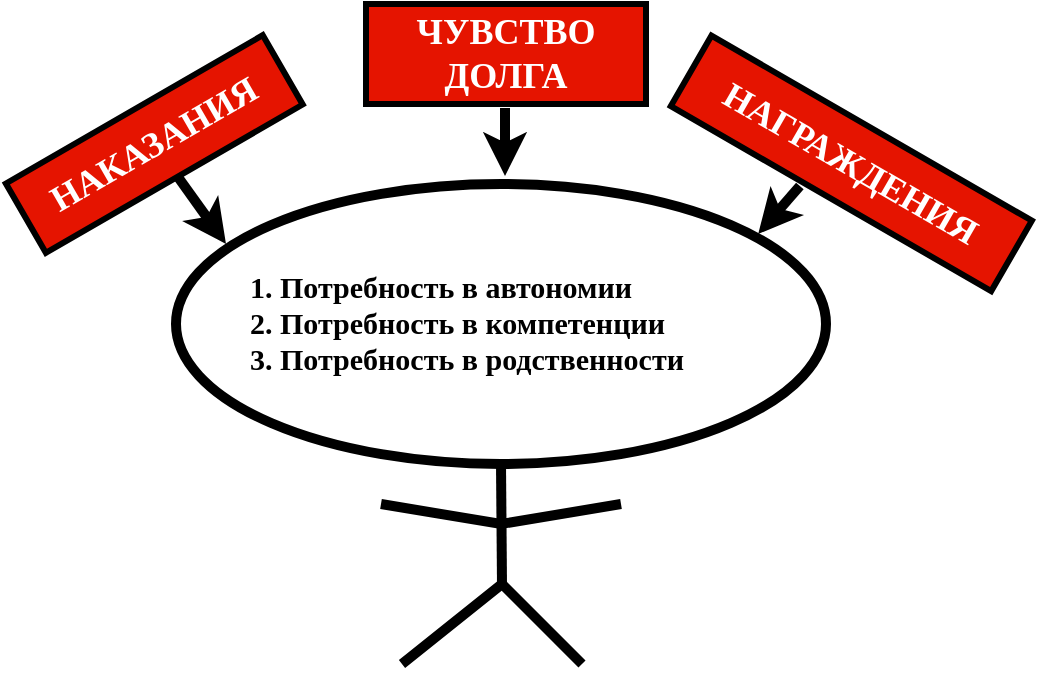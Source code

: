 <mxfile version="20.8.23" type="device"><diagram name="Страница 1" id="RPQc6x5UwKav8s2V_hFk"><mxGraphModel dx="880" dy="509" grid="1" gridSize="10" guides="1" tooltips="1" connect="1" arrows="1" fold="1" page="1" pageScale="1" pageWidth="827" pageHeight="1169" math="0" shadow="0"><root><mxCell id="0"/><mxCell id="1" parent="0"/><mxCell id="002tt2j99zDhEH5TZ6GD-1" value="" style="ellipse;whiteSpace=wrap;html=1;strokeWidth=5;" vertex="1" parent="1"><mxGeometry x="115" y="130" width="325" height="140" as="geometry"/></mxCell><mxCell id="002tt2j99zDhEH5TZ6GD-4" value="" style="endArrow=none;html=1;rounded=0;entryX=0.5;entryY=1;entryDx=0;entryDy=0;strokeWidth=5;" edge="1" parent="1" target="002tt2j99zDhEH5TZ6GD-1"><mxGeometry width="50" height="50" relative="1" as="geometry"><mxPoint x="278" y="330" as="sourcePoint"/><mxPoint x="305" y="250" as="targetPoint"/><Array as="points"/></mxGeometry></mxCell><mxCell id="002tt2j99zDhEH5TZ6GD-6" value="" style="endArrow=none;html=1;rounded=0;strokeWidth=5;" edge="1" parent="1"><mxGeometry width="50" height="50" relative="1" as="geometry"><mxPoint x="217.5" y="290" as="sourcePoint"/><mxPoint x="337.5" y="290" as="targetPoint"/><Array as="points"><mxPoint x="277.5" y="300"/></Array></mxGeometry></mxCell><mxCell id="002tt2j99zDhEH5TZ6GD-7" value="" style="endArrow=none;html=1;rounded=0;strokeWidth=5;" edge="1" parent="1"><mxGeometry width="50" height="50" relative="1" as="geometry"><mxPoint x="228" y="370" as="sourcePoint"/><mxPoint x="318" y="370" as="targetPoint"/><Array as="points"><mxPoint x="278" y="330"/></Array></mxGeometry></mxCell><mxCell id="002tt2j99zDhEH5TZ6GD-8" value="&lt;div style=&quot;font-size: 15px;&quot; align=&quot;left&quot;&gt;&lt;b&gt;&lt;font style=&quot;font-size: 15px;&quot; face=&quot;Tahoma&quot;&gt;1. Потребность в автономии&lt;/font&gt;&lt;/b&gt;&lt;/div&gt;&lt;div style=&quot;font-size: 15px;&quot; align=&quot;left&quot;&gt;&lt;b&gt;&lt;font style=&quot;font-size: 15px;&quot; face=&quot;Tahoma&quot;&gt;2. Потребность в компетенции&lt;/font&gt;&lt;/b&gt;&lt;/div&gt;&lt;div style=&quot;font-size: 15px;&quot; align=&quot;left&quot;&gt;&lt;b&gt;&lt;font style=&quot;font-size: 15px;&quot; face=&quot;Tahoma&quot;&gt;&lt;font style=&quot;font-size: 15px;&quot;&gt;3. Потребность в родственности&lt;/font&gt;&lt;br&gt;&lt;/font&gt;&lt;/b&gt;&lt;/div&gt;" style="text;html=1;strokeColor=none;fillColor=none;align=left;verticalAlign=middle;whiteSpace=wrap;rounded=0;" vertex="1" parent="1"><mxGeometry x="150" y="147.5" width="260" height="102.5" as="geometry"/></mxCell><mxCell id="002tt2j99zDhEH5TZ6GD-15" style="rounded=0;orthogonalLoop=1;jettySize=auto;html=1;strokeWidth=5;fontFamily=Tahoma;fontSize=18;startArrow=none;" edge="1" parent="1" source="002tt2j99zDhEH5TZ6GD-9"><mxGeometry relative="1" as="geometry"><mxPoint x="110" y="110" as="sourcePoint"/><mxPoint x="140" y="160" as="targetPoint"/><Array as="points"/></mxGeometry></mxCell><mxCell id="002tt2j99zDhEH5TZ6GD-17" style="edgeStyle=none;rounded=0;orthogonalLoop=1;jettySize=auto;html=1;strokeWidth=5;fontFamily=Tahoma;fontSize=18;exitX=0.41;exitY=1.057;exitDx=0;exitDy=0;exitPerimeter=0;entryX=0.985;entryY=0.073;entryDx=0;entryDy=0;entryPerimeter=0;" edge="1" parent="1" source="002tt2j99zDhEH5TZ6GD-10" target="002tt2j99zDhEH5TZ6GD-8"><mxGeometry relative="1" as="geometry"><mxPoint x="410" y="150" as="targetPoint"/></mxGeometry></mxCell><mxCell id="002tt2j99zDhEH5TZ6GD-10" value="НАГРАЖДЕНИЯ" style="text;html=1;strokeColor=#000000;fillColor=#e51400;align=center;verticalAlign=middle;whiteSpace=wrap;rounded=0;fontSize=18;fontFamily=Tahoma;fontStyle=1;rotation=30;fontColor=#ffffff;strokeWidth=3;" vertex="1" parent="1"><mxGeometry x="360.17" y="99.38" width="185" height="40.67" as="geometry"/></mxCell><mxCell id="002tt2j99zDhEH5TZ6GD-16" style="edgeStyle=none;rounded=0;orthogonalLoop=1;jettySize=auto;html=1;strokeWidth=5;fontFamily=Tahoma;fontSize=18;" edge="1" parent="1"><mxGeometry relative="1" as="geometry"><mxPoint x="279.5" y="92" as="sourcePoint"/><mxPoint x="279.5" y="126" as="targetPoint"/></mxGeometry></mxCell><mxCell id="002tt2j99zDhEH5TZ6GD-11" value="ЧУВСТВО ДОЛГА" style="text;html=1;strokeColor=#000000;fillColor=#e51400;align=center;verticalAlign=middle;whiteSpace=wrap;rounded=0;fontSize=18;fontFamily=Tahoma;fontStyle=1;fontColor=#ffffff;strokeWidth=3;" vertex="1" parent="1"><mxGeometry x="210" y="40" width="140" height="50" as="geometry"/></mxCell><mxCell id="002tt2j99zDhEH5TZ6GD-9" value="НАКАЗАНИЯ" style="text;html=1;strokeColor=#000000;fillColor=#e51400;align=center;verticalAlign=middle;whiteSpace=wrap;rounded=0;fontSize=18;fontFamily=Tahoma;fontStyle=1;rotation=-30;fontColor=#ffffff;strokeWidth=3;" vertex="1" parent="1"><mxGeometry x="30" y="90" width="148.29" height="40" as="geometry"/></mxCell></root></mxGraphModel></diagram></mxfile>